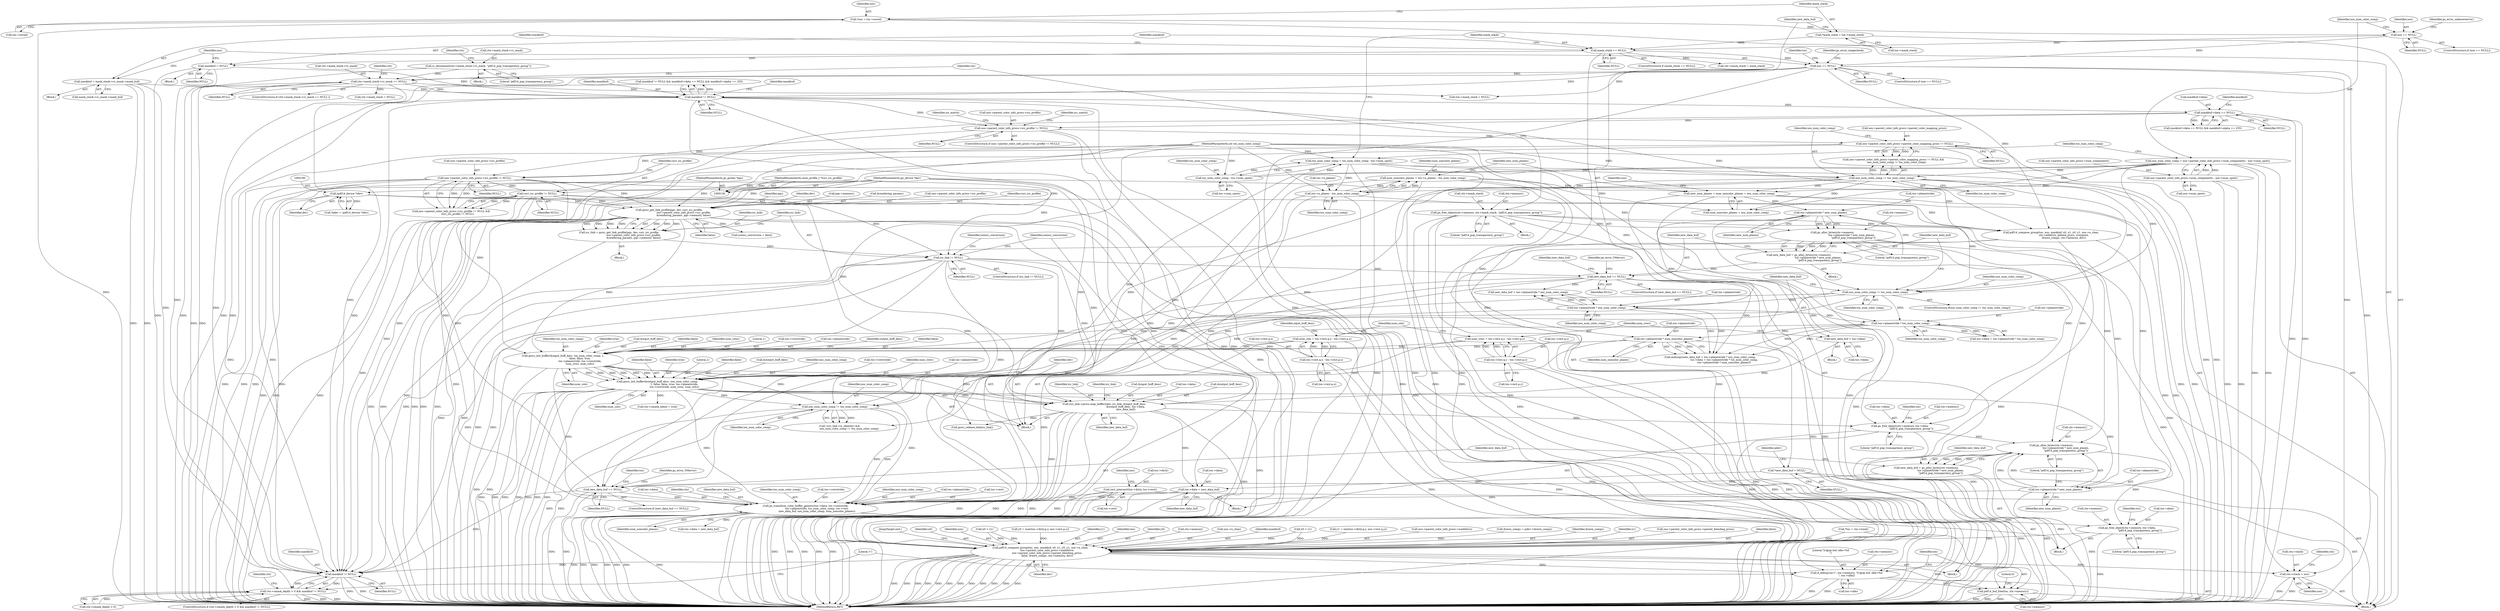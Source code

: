 digraph "0_ghostscript_d621292fb2c8157d9899dcd83fd04dd250e30fe4@API" {
"1000773" [label="(Call,gs_free_object(ctx->memory, tos->data,\n                                \"pdf14_pop_transparency_group\"))"];
"1000740" [label="(Call,gs_alloc_bytes(ctx->memory,\n                                    tos->planestride * new_num_planes,\n                                    \"pdf14_pop_transparency_group\"))"];
"1000588" [label="(Call,gs_alloc_bytes(ctx->memory,\n                                                tos->planestride * new_num_planes,\n                                                    \"pdf14_pop_transparency_group\"))"];
"1000353" [label="(Call,gs_free_object(ctx->memory, ctx->mask_stack, \"pdf14_pop_transparency_group\"))"];
"1000592" [label="(Call,tos->planestride * new_num_planes)"];
"1000502" [label="(Call,new_num_planes = num_noncolor_planes + nos_num_color_comp)"];
"1000495" [label="(Call,num_noncolor_planes = tos->n_planes - tos_num_color_comp)"];
"1000497" [label="(Call,tos->n_planes - tos_num_color_comp)"];
"1000220" [label="(Call,tos_num_color_comp = tos_num_color_comp - tos->num_spots)"];
"1000222" [label="(Call,tos_num_color_comp - tos->num_spots)"];
"1000140" [label="(MethodParameterIn,int tos_num_color_comp)"];
"1000481" [label="(Call,nos_num_color_comp != tos_num_color_comp)"];
"1000209" [label="(Call,nos_num_color_comp = nos->parent_color_info_procs->num_components - nos->num_spots)"];
"1000211" [label="(Call,nos->parent_color_info_procs->num_components - nos->num_spots)"];
"1000722" [label="(Call,gs_free_object(ctx->memory, tos->data,\n                            \"pdf14_pop_transparency_group\"))"];
"1000699" [label="(Call,(icc_link->procs.map_buffer)(dev, icc_link, &input_buff_desc,\n                                                     &output_buff_desc, tos->data,\n                                                     new_data_buf))"];
"1000552" [label="(Call,gsicc_get_link_profile(pgs, dev, curr_icc_profile,\n                                    nos->parent_color_info_procs->icc_profile,\n                                    &rendering_params, pgs->memory, false))"];
"1000137" [label="(MethodParameterIn,gs_gstate *pgs)"];
"1000184" [label="(Call,(pdf14_device *)dev)"];
"1000142" [label="(MethodParameterIn,gx_device *dev)"];
"1000516" [label="(Call,curr_icc_profile != NULL)"];
"1000141" [label="(MethodParameterIn,cmm_profile_t *curr_icc_profile)"];
"1000509" [label="(Call,nos->parent_color_info_procs->icc_profile != NULL)"];
"1000445" [label="(Call,nos->parent_color_info_procs->icc_profile != NULL)"];
"1000387" [label="(Call,maskbuf->data == NULL)"];
"1000383" [label="(Call,maskbuf != NULL)"];
"1000232" [label="(Call,maskbuf = NULL)"];
"1000228" [label="(Call,mask_stack == NULL)"];
"1000157" [label="(Call,*mask_stack = tos->mask_stack)"];
"1000204" [label="(Call,nos == NULL)"];
"1000151" [label="(Call,*nos = tos->saved)"];
"1000237" [label="(Call,maskbuf = mask_stack->rc_mask->mask_buf)"];
"1000245" [label="(Call,nos == NULL)"];
"1000345" [label="(Call,ctx->mask_stack->rc_mask == NULL)"];
"1000337" [label="(Call,rc_decrement(ctx->mask_stack->rc_mask, \"pdf14_pop_transparency_group\"))"];
"1000474" [label="(Call,nos->parent_color_info_procs->parent_color_mapping_procs != NULL)"];
"1000568" [label="(Call,icc_link != NULL)"];
"1000550" [label="(Call,icc_link = gsicc_get_link_profile(pgs, dev, curr_icc_profile,\n                                    nos->parent_color_info_procs->icc_profile,\n                                    &rendering_params, pgs->memory, false))"];
"1000667" [label="(Call,gsicc_init_buffer(&input_buff_desc, tos_num_color_comp, 1,\n                                          false, false, true,\n                                          tos->planestride, tos->rowstride,\n                                          num_rows, num_cols))"];
"1000616" [label="(Call,tos->planestride * tos_num_color_comp)"];
"1000607" [label="(Call,tos->planestride * nos_num_color_comp)"];
"1000582" [label="(Call,nos_num_color_comp != tos_num_color_comp)"];
"1000621" [label="(Call,tos->planestride * num_noncolor_planes)"];
"1000633" [label="(Call,num_rows = tos->rect.q.y - tos->rect.p.y)"];
"1000635" [label="(Call,tos->rect.q.y - tos->rect.p.y)"];
"1000650" [label="(Call,num_cols = tos->rect.q.x - tos->rect.p.x)"];
"1000652" [label="(Call,tos->rect.q.x - tos->rect.p.x)"];
"1000683" [label="(Call,gsicc_init_buffer(&output_buff_desc, nos_num_color_comp,\n                                          1, false, false, true, tos->planestride,\n                                          tos->rowstride, num_rows, num_cols))"];
"1000628" [label="(Call,new_data_buf = tos->data)"];
"1000599" [label="(Call,new_data_buf == NULL)"];
"1000586" [label="(Call,new_data_buf = gs_alloc_bytes(ctx->memory,\n                                                tos->planestride * new_num_planes,\n                                                    \"pdf14_pop_transparency_group\"))"];
"1000744" [label="(Call,tos->planestride * new_num_planes)"];
"1000756" [label="(Call,gs_transform_color_buffer_generic(tos->data, tos->rowstride,\n                            tos->planestride, tos_num_color_comp, tos->rect,\n                            new_data_buf, nos_num_color_comp, num_noncolor_planes))"];
"1000730" [label="(Call,tos->data = new_data_buf)"];
"1000168" [label="(Call,*new_data_buf = NULL)"];
"1000718" [label="(Call,nos_num_color_comp != tos_num_color_comp)"];
"1000250" [label="(Call,rect_intersect(tos->dirty, tos->rect))"];
"1000751" [label="(Call,new_data_buf == NULL)"];
"1000738" [label="(Call,new_data_buf = gs_alloc_bytes(ctx->memory,\n                                    tos->planestride * new_num_planes,\n                                    \"pdf14_pop_transparency_group\"))"];
"1000846" [label="(Call,pdf14_compose_group(tos, nos, maskbuf, x0, x1, y0, y1, nos->n_chan,\n                 nos->parent_color_info_procs->isadditive,\n                 nos->parent_color_info_procs->parent_blending_procs,\n                 false, drawn_comps, ctx->memory, dev))"];
"1000905" [label="(Call,ctx->stack = nos)"];
"1000917" [label="(Call,maskbuf != NULL)"];
"1000911" [label="(Call,ctx->smask_depth > 0 && maskbuf != NULL)"];
"1000926" [label="(Call,if_debug1m('v', ctx->memory, \"[v]pop buf, idle=%d\n\", tos->idle))"];
"1000935" [label="(Call,pdf14_buf_free(tos, ctx->memory))"];
"1000572" [label="(Call,nonicc_conversion = false)"];
"1000919" [label="(Identifier,NULL)"];
"1000182" [label="(Call,*pdev = (pdf14_device *)dev)"];
"1000509" [label="(Call,nos->parent_color_info_procs->icc_profile != NULL)"];
"1000385" [label="(Identifier,NULL)"];
"1000711" [label="(Identifier,icc_link)"];
"1000445" [label="(Call,nos->parent_color_info_procs->icc_profile != NULL)"];
"1000220" [label="(Call,tos_num_color_comp = tos_num_color_comp - tos->num_spots)"];
"1000862" [label="(Call,nos->parent_color_info_procs->parent_blending_procs)"];
"1000741" [label="(Call,ctx->memory)"];
"1000151" [label="(Call,*nos = tos->saved)"];
"1000186" [label="(Identifier,dev)"];
"1000232" [label="(Call,maskbuf = NULL)"];
"1000681" [label="(Identifier,num_rows)"];
"1000212" [label="(Call,nos->parent_color_info_procs->num_components)"];
"1000137" [label="(MethodParameterIn,gs_gstate *pgs)"];
"1000386" [label="(Call,maskbuf->data == NULL && maskbuf->alpha == 255)"];
"1000652" [label="(Call,tos->rect.q.x - tos->rect.p.x)"];
"1000498" [label="(Call,tos->n_planes)"];
"1000141" [label="(MethodParameterIn,cmm_profile_t *curr_icc_profile)"];
"1000671" [label="(Literal,1)"];
"1000729" [label="(Literal,\"pdf14_pop_transparency_group\")"];
"1000210" [label="(Identifier,nos_num_color_comp)"];
"1000688" [label="(Identifier,false)"];
"1000636" [label="(Call,tos->rect.q.y)"];
"1000494" [label="(Block,)"];
"1000346" [label="(Call,ctx->mask_stack->rc_mask)"];
"1000909" [label="(Identifier,nos)"];
"1000726" [label="(Call,tos->data)"];
"1000211" [label="(Call,nos->parent_color_info_procs->num_components - nos->num_spots)"];
"1000217" [label="(Call,nos->num_spots)"];
"1000608" [label="(Call,tos->planestride)"];
"1000259" [label="(Identifier,nos)"];
"1000573" [label="(Identifier,nonicc_conversion)"];
"1000732" [label="(Identifier,tos)"];
"1000344" [label="(ControlStructure,if (ctx->mask_stack->rc_mask == NULL ))"];
"1000678" [label="(Call,tos->rowstride)"];
"1000635" [label="(Call,tos->rect.q.y - tos->rect.p.y)"];
"1000690" [label="(Identifier,true)"];
"1000592" [label="(Call,tos->planestride * new_num_planes)"];
"1000905" [label="(Call,ctx->stack = nos)"];
"1000753" [label="(Identifier,NULL)"];
"1000867" [label="(Identifier,false)"];
"1000904" [label="(JumpTarget,exit:)"];
"1000228" [label="(Call,mask_stack == NULL)"];
"1000780" [label="(Literal,\"pdf14_pop_transparency_group\")"];
"1000850" [label="(Identifier,x0)"];
"1000233" [label="(Identifier,maskbuf)"];
"1000587" [label="(Identifier,new_data_buf)"];
"1000454" [label="(Identifier,icc_match)"];
"1000634" [label="(Identifier,num_rows)"];
"1000585" [label="(Block,)"];
"1000510" [label="(Call,nos->parent_color_info_procs->icc_profile)"];
"1000170" [label="(Identifier,NULL)"];
"1000145" [label="(Call,*tos = ctx->stack)"];
"1000669" [label="(Identifier,input_buff_desc)"];
"1000209" [label="(Call,nos_num_color_comp = nos->parent_color_info_procs->num_components - nos->num_spots)"];
"1000234" [label="(Identifier,NULL)"];
"1000906" [label="(Call,ctx->stack)"];
"1000709" [label="(Identifier,new_data_buf)"];
"1000675" [label="(Call,tos->planestride)"];
"1000581" [label="(ControlStructure,if(nos_num_color_comp != tos_num_color_comp))"];
"1000352" [label="(Block,)"];
"1000236" [label="(Block,)"];
"1000227" [label="(ControlStructure,if (mask_stack == NULL))"];
"1000568" [label="(Call,icc_link != NULL)"];
"1000685" [label="(Identifier,output_buff_desc)"];
"1000772" [label="(Identifier,num_noncolor_planes)"];
"1000512" [label="(Identifier,nos)"];
"1000755" [label="(Identifier,gs_error_VMerror)"];
"1000734" [label="(Identifier,new_data_buf)"];
"1000503" [label="(Identifier,new_num_planes)"];
"1000758" [label="(Identifier,tos)"];
"1000683" [label="(Call,gsicc_init_buffer(&output_buff_desc, nos_num_color_comp,\n                                          1, false, false, true, tos->planestride,\n                                          tos->rowstride, num_rows, num_cols))"];
"1000597" [label="(Literal,\"pdf14_pop_transparency_group\")"];
"1000942" [label="(MethodReturn,RET)"];
"1000247" [label="(Identifier,NULL)"];
"1000766" [label="(Identifier,tos_num_color_comp)"];
"1000495" [label="(Call,num_noncolor_planes = tos->n_planes - tos_num_color_comp)"];
"1000617" [label="(Call,tos->planestride)"];
"1000923" [label="(Identifier,ctx)"];
"1000738" [label="(Call,new_data_buf = gs_alloc_bytes(ctx->memory,\n                                    tos->planestride * new_num_planes,\n                                    \"pdf14_pop_transparency_group\"))"];
"1000593" [label="(Call,tos->planestride)"];
"1000473" [label="(Call,nos->parent_color_info_procs->parent_color_mapping_procs != NULL &&\n        nos_num_color_comp != tos_num_color_comp)"];
"1000700" [label="(Identifier,dev)"];
"1000446" [label="(Call,nos->parent_color_info_procs->icc_profile)"];
"1000143" [label="(Block,)"];
"1000252" [label="(Identifier,tos)"];
"1000371" [label="(Call,tos->mask_stack = NULL)"];
"1000603" [label="(Identifier,gs_error_VMerror)"];
"1000496" [label="(Identifier,num_noncolor_planes)"];
"1000483" [label="(Identifier,tos_num_color_comp)"];
"1000911" [label="(Call,ctx->smask_depth > 0 && maskbuf != NULL)"];
"1000206" [label="(Identifier,NULL)"];
"1000205" [label="(Identifier,nos)"];
"1000653" [label="(Call,tos->rect.q.x)"];
"1000760" [label="(Call,tos->rowstride)"];
"1000752" [label="(Identifier,new_data_buf)"];
"1000883" [label="(Call,pdf14_compose_group(tos, nos, maskbuf, x0, x1, y0, y1, nos->n_chan,\n                                ctx->additive, pblend_procs, overprint,\n                                drawn_comps, ctx->memory, dev))"];
"1000605" [label="(Call,new_data_buf + tos->planestride * nos_num_color_comp)"];
"1000251" [label="(Call,tos->dirty)"];
"1000719" [label="(Identifier,nos_num_color_comp)"];
"1000740" [label="(Call,gs_alloc_bytes(ctx->memory,\n                                    tos->planestride * new_num_planes,\n                                    \"pdf14_pop_transparency_group\"))"];
"1000596" [label="(Identifier,new_num_planes)"];
"1000142" [label="(MethodParameterIn,gx_device *dev)"];
"1000650" [label="(Call,num_cols = tos->rect.q.x - tos->rect.p.x)"];
"1000672" [label="(Identifier,false)"];
"1000169" [label="(Identifier,new_data_buf)"];
"1000918" [label="(Identifier,maskbuf)"];
"1000848" [label="(Identifier,nos)"];
"1000488" [label="(Call,x0 < x1)"];
"1000264" [label="(Call,y0 = max(tos->dirty.p.y, nos->rect.p.y))"];
"1000245" [label="(Call,nos == NULL)"];
"1000853" [label="(Identifier,y1)"];
"1000917" [label="(Call,maskbuf != NULL)"];
"1000588" [label="(Call,gs_alloc_bytes(ctx->memory,\n                                                tos->planestride * new_num_planes,\n                                                    \"pdf14_pop_transparency_group\"))"];
"1000168" [label="(Call,*new_data_buf = NULL)"];
"1000872" [label="(Identifier,dev)"];
"1000847" [label="(Identifier,tos)"];
"1000451" [label="(Identifier,NULL)"];
"1000852" [label="(Identifier,y0)"];
"1000869" [label="(Call,ctx->memory)"];
"1000244" [label="(ControlStructure,if (nos == NULL))"];
"1000383" [label="(Call,maskbuf != NULL)"];
"1000702" [label="(Call,&input_buff_desc)"];
"1000343" [label="(Literal,\"pdf14_pop_transparency_group\")"];
"1000682" [label="(Identifier,num_cols)"];
"1000231" [label="(Block,)"];
"1000361" [label="(Call,ctx->mask_stack = NULL)"];
"1000910" [label="(ControlStructure,if (ctx->smask_depth > 0 && maskbuf != NULL))"];
"1000731" [label="(Call,tos->data)"];
"1000607" [label="(Call,tos->planestride * nos_num_color_comp)"];
"1000748" [label="(Identifier,new_num_planes)"];
"1000670" [label="(Identifier,tos_num_color_comp)"];
"1000854" [label="(Call,nos->n_chan)"];
"1000351" [label="(Identifier,NULL)"];
"1000941" [label="(Literal,0)"];
"1000926" [label="(Call,if_debug1m('v', ctx->memory, \"[v]pop buf, idle=%d\n\", tos->idle))"];
"1000687" [label="(Literal,1)"];
"1000914" [label="(Identifier,ctx)"];
"1000849" [label="(Identifier,maskbuf)"];
"1000444" [label="(ControlStructure,if (nos->parent_color_info_procs->icc_profile != NULL))"];
"1000348" [label="(Identifier,ctx)"];
"1000912" [label="(Call,ctx->smask_depth > 0)"];
"1000497" [label="(Call,tos->n_planes - tos_num_color_comp)"];
"1000482" [label="(Identifier,nos_num_color_comp)"];
"1000387" [label="(Call,maskbuf->data == NULL)"];
"1000250" [label="(Call,rect_intersect(tos->dirty, tos->rect))"];
"1000721" [label="(Block,)"];
"1000224" [label="(Call,tos->num_spots)"];
"1000783" [label="(Identifier,tos)"];
"1000586" [label="(Call,new_data_buf = gs_alloc_bytes(ctx->memory,\n                                                tos->planestride * new_num_planes,\n                                                    \"pdf14_pop_transparency_group\"))"];
"1000771" [label="(Identifier,nos_num_color_comp)"];
"1000345" [label="(Call,ctx->mask_stack->rc_mask == NULL)"];
"1000737" [label="(Block,)"];
"1000710" [label="(Call,gsicc_release_link(icc_link))"];
"1000475" [label="(Call,nos->parent_color_info_procs->parent_color_mapping_procs)"];
"1000763" [label="(Call,tos->planestride)"];
"1000749" [label="(Literal,\"pdf14_pop_transparency_group\")"];
"1000730" [label="(Call,tos->data = new_data_buf)"];
"1000491" [label="(Call,y0 < y1)"];
"1000281" [label="(Call,y1 = min(tos->dirty.q.y, nos->rect.q.y))"];
"1000936" [label="(Identifier,tos)"];
"1000366" [label="(Call,ctx->mask_stack = mask_stack)"];
"1000622" [label="(Call,tos->planestride)"];
"1000360" [label="(Literal,\"pdf14_pop_transparency_group\")"];
"1000767" [label="(Call,tos->rect)"];
"1000629" [label="(Identifier,new_data_buf)"];
"1000222" [label="(Call,tos_num_color_comp - tos->num_spots)"];
"1000517" [label="(Identifier,curr_icc_profile)"];
"1000249" [label="(Identifier,gs_error_rangecheck)"];
"1000157" [label="(Call,*mask_stack = tos->mask_stack)"];
"1000553" [label="(Identifier,pgs)"];
"1000604" [label="(Call,memcpy(new_data_buf + tos->planestride * nos_num_color_comp,\n                                   tos->data + tos->planestride * tos_num_color_comp,\n                                   tos->planestride * num_noncolor_planes))"];
"1000600" [label="(Identifier,new_data_buf)"];
"1000204" [label="(Call,nos == NULL)"];
"1000781" [label="(Call,tos->data = new_data_buf)"];
"1000474" [label="(Call,nos->parent_color_info_procs->parent_color_mapping_procs != NULL)"];
"1000480" [label="(Identifier,NULL)"];
"1000337" [label="(Call,rc_decrement(ctx->mask_stack->rc_mask, \"pdf14_pop_transparency_group\"))"];
"1000722" [label="(Call,gs_free_object(ctx->memory, tos->data,\n                            \"pdf14_pop_transparency_group\"))"];
"1000777" [label="(Call,tos->data)"];
"1000354" [label="(Call,ctx->memory)"];
"1000230" [label="(Identifier,NULL)"];
"1000744" [label="(Call,tos->planestride * new_num_planes)"];
"1000621" [label="(Call,tos->planestride * num_noncolor_planes)"];
"1000611" [label="(Identifier,nos_num_color_comp)"];
"1000153" [label="(Call,tos->saved)"];
"1000183" [label="(Identifier,pdev)"];
"1000554" [label="(Identifier,dev)"];
"1000567" [label="(ControlStructure,if (icc_link != NULL))"];
"1000931" [label="(Literal,\"[v]pop buf, idle=%d\n\")"];
"1000706" [label="(Call,tos->data)"];
"1000699" [label="(Call,(icc_link->procs.map_buffer)(dev, icc_link, &input_buff_desc,\n                                                     &output_buff_desc, tos->data,\n                                                     new_data_buf))"];
"1000937" [label="(Call,ctx->memory)"];
"1000563" [label="(Call,pgs->memory)"];
"1000713" [label="(Call,!(icc_link->is_identity) &&\n                        nos_num_color_comp != tos_num_color_comp)"];
"1000338" [label="(Call,ctx->mask_stack->rc_mask)"];
"1000757" [label="(Call,tos->data)"];
"1000689" [label="(Identifier,false)"];
"1000704" [label="(Call,&output_buff_desc)"];
"1000516" [label="(Call,curr_icc_profile != NULL)"];
"1000152" [label="(Identifier,nos)"];
"1000684" [label="(Call,&output_buff_desc)"];
"1000745" [label="(Call,tos->planestride)"];
"1000932" [label="(Call,tos->idle)"];
"1000336" [label="(Block,)"];
"1000774" [label="(Call,ctx->memory)"];
"1000394" [label="(Identifier,maskbuf)"];
"1000158" [label="(Identifier,mask_stack)"];
"1000208" [label="(Identifier,gs_error_unknownerror)"];
"1000686" [label="(Identifier,nos_num_color_comp)"];
"1000601" [label="(Identifier,NULL)"];
"1000389" [label="(Identifier,maskbuf)"];
"1000697" [label="(Identifier,num_rows)"];
"1000756" [label="(Call,gs_transform_color_buffer_generic(tos->data, tos->rowstride,\n                            tos->planestride, tos_num_color_comp, tos->rect,\n                            new_data_buf, nos_num_color_comp, num_noncolor_planes))"];
"1000384" [label="(Identifier,maskbuf)"];
"1000582" [label="(Call,nos_num_color_comp != tos_num_color_comp)"];
"1000515" [label="(Identifier,NULL)"];
"1000569" [label="(Identifier,icc_link)"];
"1000519" [label="(Block,)"];
"1000612" [label="(Call,tos->data + tos->planestride * tos_num_color_comp)"];
"1000667" [label="(Call,gsicc_init_buffer(&input_buff_desc, tos_num_color_comp, 1,\n                                          false, false, true,\n                                          tos->planestride, tos->rowstride,\n                                          num_rows, num_cols))"];
"1000481" [label="(Call,nos_num_color_comp != tos_num_color_comp)"];
"1000674" [label="(Identifier,true)"];
"1000254" [label="(Call,tos->rect)"];
"1000388" [label="(Call,maskbuf->data)"];
"1000382" [label="(Call,maskbuf != NULL && maskbuf->data == NULL && maskbuf->alpha == 255)"];
"1000846" [label="(Call,pdf14_compose_group(tos, nos, maskbuf, x0, x1, y0, y1, nos->n_chan,\n                 nos->parent_color_info_procs->isadditive,\n                 nos->parent_color_info_procs->parent_blending_procs,\n                 false, drawn_comps, ctx->memory, dev))"];
"1000691" [label="(Call,tos->planestride)"];
"1000355" [label="(Identifier,ctx)"];
"1000750" [label="(ControlStructure,if (new_data_buf == NULL))"];
"1000633" [label="(Call,num_rows = tos->rect.q.y - tos->rect.p.y)"];
"1000221" [label="(Identifier,tos_num_color_comp)"];
"1000570" [label="(Identifier,NULL)"];
"1000718" [label="(Call,nos_num_color_comp != tos_num_color_comp)"];
"1000246" [label="(Identifier,nos)"];
"1000739" [label="(Identifier,new_data_buf)"];
"1000857" [label="(Call,nos->parent_color_info_procs->isadditive)"];
"1000643" [label="(Call,tos->rect.p.y)"];
"1000552" [label="(Call,gsicc_get_link_profile(pgs, dev, curr_icc_profile,\n                                    nos->parent_color_info_procs->icc_profile,\n                                    &rendering_params, pgs->memory, false))"];
"1000223" [label="(Identifier,tos_num_color_comp)"];
"1000584" [label="(Identifier,tos_num_color_comp)"];
"1000627" [label="(Block,)"];
"1000194" [label="(Call,drawn_comps = pdev->drawn_comps)"];
"1000628" [label="(Call,new_data_buf = tos->data)"];
"1000868" [label="(Identifier,drawn_comps)"];
"1000660" [label="(Call,tos->rect.p.x)"];
"1000518" [label="(Identifier,NULL)"];
"1000502" [label="(Call,new_num_planes = num_noncolor_planes + nos_num_color_comp)"];
"1000694" [label="(Call,tos->rowstride)"];
"1000140" [label="(MethodParameterIn,int tos_num_color_comp)"];
"1000701" [label="(Identifier,icc_link)"];
"1000698" [label="(Identifier,num_cols)"];
"1000775" [label="(Identifier,ctx)"];
"1000851" [label="(Identifier,x1)"];
"1000504" [label="(Call,num_noncolor_planes + nos_num_color_comp)"];
"1000184" [label="(Call,(pdf14_device *)dev)"];
"1000353" [label="(Call,gs_free_object(ctx->memory, ctx->mask_stack, \"pdf14_pop_transparency_group\"))"];
"1000751" [label="(Call,new_data_buf == NULL)"];
"1000616" [label="(Call,tos->planestride * tos_num_color_comp)"];
"1000589" [label="(Call,ctx->memory)"];
"1000203" [label="(ControlStructure,if (nos == NULL))"];
"1000561" [label="(Call,&rendering_params)"];
"1000391" [label="(Identifier,NULL)"];
"1000501" [label="(Identifier,tos_num_color_comp)"];
"1000935" [label="(Call,pdf14_buf_free(tos, ctx->memory))"];
"1000237" [label="(Call,maskbuf = mask_stack->rc_mask->mask_buf)"];
"1000229" [label="(Identifier,mask_stack)"];
"1000556" [label="(Call,nos->parent_color_info_procs->icc_profile)"];
"1000508" [label="(Call,nos->parent_color_info_procs->icc_profile != NULL &&\n                curr_icc_profile != NULL)"];
"1000159" [label="(Call,tos->mask_stack)"];
"1000927" [label="(Literal,'v')"];
"1000630" [label="(Call,tos->data)"];
"1000580" [label="(Block,)"];
"1000723" [label="(Call,ctx->memory)"];
"1000551" [label="(Identifier,icc_link)"];
"1000921" [label="(Call,ctx->smask_blend = true)"];
"1000238" [label="(Identifier,maskbuf)"];
"1000620" [label="(Identifier,tos_num_color_comp)"];
"1000625" [label="(Identifier,num_noncolor_planes)"];
"1000550" [label="(Call,icc_link = gsicc_get_link_profile(pgs, dev, curr_icc_profile,\n                                    nos->parent_color_info_procs->icc_profile,\n                                    &rendering_params, pgs->memory, false))"];
"1000928" [label="(Call,ctx->memory)"];
"1000598" [label="(ControlStructure,if (new_data_buf == NULL))"];
"1000469" [label="(Identifier,icc_match)"];
"1000357" [label="(Call,ctx->mask_stack)"];
"1000599" [label="(Call,new_data_buf == NULL)"];
"1000651" [label="(Identifier,num_cols)"];
"1000566" [label="(Identifier,false)"];
"1000736" [label="(Identifier,nonicc_conversion)"];
"1000668" [label="(Call,&input_buff_desc)"];
"1000673" [label="(Identifier,false)"];
"1000606" [label="(Identifier,new_data_buf)"];
"1000363" [label="(Identifier,ctx)"];
"1000770" [label="(Identifier,new_data_buf)"];
"1000583" [label="(Identifier,nos_num_color_comp)"];
"1000239" [label="(Call,mask_stack->rc_mask->mask_buf)"];
"1000773" [label="(Call,gs_free_object(ctx->memory, tos->data,\n                                \"pdf14_pop_transparency_group\"))"];
"1000555" [label="(Identifier,curr_icc_profile)"];
"1000720" [label="(Identifier,tos_num_color_comp)"];
"1000773" -> "1000737"  [label="AST: "];
"1000773" -> "1000780"  [label="CFG: "];
"1000774" -> "1000773"  [label="AST: "];
"1000777" -> "1000773"  [label="AST: "];
"1000780" -> "1000773"  [label="AST: "];
"1000783" -> "1000773"  [label="CFG: "];
"1000773" -> "1000942"  [label="DDG: "];
"1000740" -> "1000773"  [label="DDG: "];
"1000756" -> "1000773"  [label="DDG: "];
"1000773" -> "1000846"  [label="DDG: "];
"1000740" -> "1000738"  [label="AST: "];
"1000740" -> "1000749"  [label="CFG: "];
"1000741" -> "1000740"  [label="AST: "];
"1000744" -> "1000740"  [label="AST: "];
"1000749" -> "1000740"  [label="AST: "];
"1000738" -> "1000740"  [label="CFG: "];
"1000740" -> "1000942"  [label="DDG: "];
"1000740" -> "1000738"  [label="DDG: "];
"1000740" -> "1000738"  [label="DDG: "];
"1000740" -> "1000738"  [label="DDG: "];
"1000588" -> "1000740"  [label="DDG: "];
"1000353" -> "1000740"  [label="DDG: "];
"1000722" -> "1000740"  [label="DDG: "];
"1000744" -> "1000740"  [label="DDG: "];
"1000744" -> "1000740"  [label="DDG: "];
"1000588" -> "1000586"  [label="AST: "];
"1000588" -> "1000597"  [label="CFG: "];
"1000589" -> "1000588"  [label="AST: "];
"1000592" -> "1000588"  [label="AST: "];
"1000597" -> "1000588"  [label="AST: "];
"1000586" -> "1000588"  [label="CFG: "];
"1000588" -> "1000942"  [label="DDG: "];
"1000588" -> "1000586"  [label="DDG: "];
"1000588" -> "1000586"  [label="DDG: "];
"1000588" -> "1000586"  [label="DDG: "];
"1000353" -> "1000588"  [label="DDG: "];
"1000592" -> "1000588"  [label="DDG: "];
"1000592" -> "1000588"  [label="DDG: "];
"1000588" -> "1000722"  [label="DDG: "];
"1000588" -> "1000846"  [label="DDG: "];
"1000353" -> "1000352"  [label="AST: "];
"1000353" -> "1000360"  [label="CFG: "];
"1000354" -> "1000353"  [label="AST: "];
"1000357" -> "1000353"  [label="AST: "];
"1000360" -> "1000353"  [label="AST: "];
"1000363" -> "1000353"  [label="CFG: "];
"1000353" -> "1000942"  [label="DDG: "];
"1000353" -> "1000722"  [label="DDG: "];
"1000353" -> "1000846"  [label="DDG: "];
"1000353" -> "1000883"  [label="DDG: "];
"1000353" -> "1000926"  [label="DDG: "];
"1000592" -> "1000596"  [label="CFG: "];
"1000593" -> "1000592"  [label="AST: "];
"1000596" -> "1000592"  [label="AST: "];
"1000597" -> "1000592"  [label="CFG: "];
"1000592" -> "1000942"  [label="DDG: "];
"1000502" -> "1000592"  [label="DDG: "];
"1000592" -> "1000607"  [label="DDG: "];
"1000592" -> "1000744"  [label="DDG: "];
"1000502" -> "1000494"  [label="AST: "];
"1000502" -> "1000504"  [label="CFG: "];
"1000503" -> "1000502"  [label="AST: "];
"1000504" -> "1000502"  [label="AST: "];
"1000512" -> "1000502"  [label="CFG: "];
"1000502" -> "1000942"  [label="DDG: "];
"1000502" -> "1000942"  [label="DDG: "];
"1000495" -> "1000502"  [label="DDG: "];
"1000209" -> "1000502"  [label="DDG: "];
"1000481" -> "1000502"  [label="DDG: "];
"1000502" -> "1000744"  [label="DDG: "];
"1000495" -> "1000494"  [label="AST: "];
"1000495" -> "1000497"  [label="CFG: "];
"1000496" -> "1000495"  [label="AST: "];
"1000497" -> "1000495"  [label="AST: "];
"1000503" -> "1000495"  [label="CFG: "];
"1000495" -> "1000942"  [label="DDG: "];
"1000497" -> "1000495"  [label="DDG: "];
"1000497" -> "1000495"  [label="DDG: "];
"1000495" -> "1000504"  [label="DDG: "];
"1000495" -> "1000621"  [label="DDG: "];
"1000495" -> "1000756"  [label="DDG: "];
"1000497" -> "1000501"  [label="CFG: "];
"1000498" -> "1000497"  [label="AST: "];
"1000501" -> "1000497"  [label="AST: "];
"1000497" -> "1000942"  [label="DDG: "];
"1000220" -> "1000497"  [label="DDG: "];
"1000481" -> "1000497"  [label="DDG: "];
"1000140" -> "1000497"  [label="DDG: "];
"1000497" -> "1000582"  [label="DDG: "];
"1000497" -> "1000718"  [label="DDG: "];
"1000497" -> "1000756"  [label="DDG: "];
"1000220" -> "1000143"  [label="AST: "];
"1000220" -> "1000222"  [label="CFG: "];
"1000221" -> "1000220"  [label="AST: "];
"1000222" -> "1000220"  [label="AST: "];
"1000229" -> "1000220"  [label="CFG: "];
"1000220" -> "1000942"  [label="DDG: "];
"1000220" -> "1000942"  [label="DDG: "];
"1000222" -> "1000220"  [label="DDG: "];
"1000222" -> "1000220"  [label="DDG: "];
"1000140" -> "1000220"  [label="DDG: "];
"1000220" -> "1000481"  [label="DDG: "];
"1000222" -> "1000224"  [label="CFG: "];
"1000223" -> "1000222"  [label="AST: "];
"1000224" -> "1000222"  [label="AST: "];
"1000222" -> "1000942"  [label="DDG: "];
"1000140" -> "1000222"  [label="DDG: "];
"1000140" -> "1000136"  [label="AST: "];
"1000140" -> "1000942"  [label="DDG: "];
"1000140" -> "1000481"  [label="DDG: "];
"1000140" -> "1000582"  [label="DDG: "];
"1000140" -> "1000616"  [label="DDG: "];
"1000140" -> "1000667"  [label="DDG: "];
"1000140" -> "1000718"  [label="DDG: "];
"1000140" -> "1000756"  [label="DDG: "];
"1000481" -> "1000473"  [label="AST: "];
"1000481" -> "1000483"  [label="CFG: "];
"1000482" -> "1000481"  [label="AST: "];
"1000483" -> "1000481"  [label="AST: "];
"1000473" -> "1000481"  [label="CFG: "];
"1000481" -> "1000942"  [label="DDG: "];
"1000481" -> "1000942"  [label="DDG: "];
"1000481" -> "1000473"  [label="DDG: "];
"1000481" -> "1000473"  [label="DDG: "];
"1000209" -> "1000481"  [label="DDG: "];
"1000481" -> "1000504"  [label="DDG: "];
"1000481" -> "1000582"  [label="DDG: "];
"1000481" -> "1000718"  [label="DDG: "];
"1000481" -> "1000756"  [label="DDG: "];
"1000209" -> "1000143"  [label="AST: "];
"1000209" -> "1000211"  [label="CFG: "];
"1000210" -> "1000209"  [label="AST: "];
"1000211" -> "1000209"  [label="AST: "];
"1000221" -> "1000209"  [label="CFG: "];
"1000209" -> "1000942"  [label="DDG: "];
"1000209" -> "1000942"  [label="DDG: "];
"1000211" -> "1000209"  [label="DDG: "];
"1000211" -> "1000209"  [label="DDG: "];
"1000209" -> "1000504"  [label="DDG: "];
"1000209" -> "1000582"  [label="DDG: "];
"1000209" -> "1000718"  [label="DDG: "];
"1000209" -> "1000756"  [label="DDG: "];
"1000211" -> "1000217"  [label="CFG: "];
"1000212" -> "1000211"  [label="AST: "];
"1000217" -> "1000211"  [label="AST: "];
"1000211" -> "1000942"  [label="DDG: "];
"1000211" -> "1000942"  [label="DDG: "];
"1000722" -> "1000721"  [label="AST: "];
"1000722" -> "1000729"  [label="CFG: "];
"1000723" -> "1000722"  [label="AST: "];
"1000726" -> "1000722"  [label="AST: "];
"1000729" -> "1000722"  [label="AST: "];
"1000732" -> "1000722"  [label="CFG: "];
"1000722" -> "1000942"  [label="DDG: "];
"1000699" -> "1000722"  [label="DDG: "];
"1000722" -> "1000846"  [label="DDG: "];
"1000699" -> "1000580"  [label="AST: "];
"1000699" -> "1000709"  [label="CFG: "];
"1000700" -> "1000699"  [label="AST: "];
"1000701" -> "1000699"  [label="AST: "];
"1000702" -> "1000699"  [label="AST: "];
"1000704" -> "1000699"  [label="AST: "];
"1000706" -> "1000699"  [label="AST: "];
"1000709" -> "1000699"  [label="AST: "];
"1000711" -> "1000699"  [label="CFG: "];
"1000699" -> "1000942"  [label="DDG: "];
"1000699" -> "1000942"  [label="DDG: "];
"1000699" -> "1000942"  [label="DDG: "];
"1000699" -> "1000942"  [label="DDG: "];
"1000699" -> "1000942"  [label="DDG: "];
"1000552" -> "1000699"  [label="DDG: "];
"1000142" -> "1000699"  [label="DDG: "];
"1000568" -> "1000699"  [label="DDG: "];
"1000667" -> "1000699"  [label="DDG: "];
"1000683" -> "1000699"  [label="DDG: "];
"1000628" -> "1000699"  [label="DDG: "];
"1000599" -> "1000699"  [label="DDG: "];
"1000699" -> "1000710"  [label="DDG: "];
"1000699" -> "1000730"  [label="DDG: "];
"1000699" -> "1000756"  [label="DDG: "];
"1000699" -> "1000846"  [label="DDG: "];
"1000552" -> "1000550"  [label="AST: "];
"1000552" -> "1000566"  [label="CFG: "];
"1000553" -> "1000552"  [label="AST: "];
"1000554" -> "1000552"  [label="AST: "];
"1000555" -> "1000552"  [label="AST: "];
"1000556" -> "1000552"  [label="AST: "];
"1000561" -> "1000552"  [label="AST: "];
"1000563" -> "1000552"  [label="AST: "];
"1000566" -> "1000552"  [label="AST: "];
"1000550" -> "1000552"  [label="CFG: "];
"1000552" -> "1000942"  [label="DDG: "];
"1000552" -> "1000942"  [label="DDG: "];
"1000552" -> "1000942"  [label="DDG: "];
"1000552" -> "1000942"  [label="DDG: "];
"1000552" -> "1000942"  [label="DDG: "];
"1000552" -> "1000550"  [label="DDG: "];
"1000552" -> "1000550"  [label="DDG: "];
"1000552" -> "1000550"  [label="DDG: "];
"1000552" -> "1000550"  [label="DDG: "];
"1000552" -> "1000550"  [label="DDG: "];
"1000552" -> "1000550"  [label="DDG: "];
"1000552" -> "1000550"  [label="DDG: "];
"1000137" -> "1000552"  [label="DDG: "];
"1000184" -> "1000552"  [label="DDG: "];
"1000142" -> "1000552"  [label="DDG: "];
"1000516" -> "1000552"  [label="DDG: "];
"1000141" -> "1000552"  [label="DDG: "];
"1000509" -> "1000552"  [label="DDG: "];
"1000552" -> "1000572"  [label="DDG: "];
"1000552" -> "1000667"  [label="DDG: "];
"1000552" -> "1000846"  [label="DDG: "];
"1000552" -> "1000846"  [label="DDG: "];
"1000137" -> "1000136"  [label="AST: "];
"1000137" -> "1000942"  [label="DDG: "];
"1000184" -> "1000182"  [label="AST: "];
"1000184" -> "1000186"  [label="CFG: "];
"1000185" -> "1000184"  [label="AST: "];
"1000186" -> "1000184"  [label="AST: "];
"1000182" -> "1000184"  [label="CFG: "];
"1000184" -> "1000942"  [label="DDG: "];
"1000184" -> "1000182"  [label="DDG: "];
"1000142" -> "1000184"  [label="DDG: "];
"1000184" -> "1000846"  [label="DDG: "];
"1000184" -> "1000883"  [label="DDG: "];
"1000142" -> "1000136"  [label="AST: "];
"1000142" -> "1000942"  [label="DDG: "];
"1000142" -> "1000846"  [label="DDG: "];
"1000142" -> "1000883"  [label="DDG: "];
"1000516" -> "1000508"  [label="AST: "];
"1000516" -> "1000518"  [label="CFG: "];
"1000517" -> "1000516"  [label="AST: "];
"1000518" -> "1000516"  [label="AST: "];
"1000508" -> "1000516"  [label="CFG: "];
"1000516" -> "1000942"  [label="DDG: "];
"1000516" -> "1000942"  [label="DDG: "];
"1000516" -> "1000508"  [label="DDG: "];
"1000516" -> "1000508"  [label="DDG: "];
"1000141" -> "1000516"  [label="DDG: "];
"1000509" -> "1000516"  [label="DDG: "];
"1000516" -> "1000568"  [label="DDG: "];
"1000516" -> "1000751"  [label="DDG: "];
"1000516" -> "1000917"  [label="DDG: "];
"1000141" -> "1000136"  [label="AST: "];
"1000141" -> "1000942"  [label="DDG: "];
"1000509" -> "1000508"  [label="AST: "];
"1000509" -> "1000515"  [label="CFG: "];
"1000510" -> "1000509"  [label="AST: "];
"1000515" -> "1000509"  [label="AST: "];
"1000517" -> "1000509"  [label="CFG: "];
"1000508" -> "1000509"  [label="CFG: "];
"1000509" -> "1000942"  [label="DDG: "];
"1000509" -> "1000942"  [label="DDG: "];
"1000509" -> "1000508"  [label="DDG: "];
"1000509" -> "1000508"  [label="DDG: "];
"1000445" -> "1000509"  [label="DDG: "];
"1000474" -> "1000509"  [label="DDG: "];
"1000509" -> "1000568"  [label="DDG: "];
"1000509" -> "1000751"  [label="DDG: "];
"1000509" -> "1000917"  [label="DDG: "];
"1000445" -> "1000444"  [label="AST: "];
"1000445" -> "1000451"  [label="CFG: "];
"1000446" -> "1000445"  [label="AST: "];
"1000451" -> "1000445"  [label="AST: "];
"1000454" -> "1000445"  [label="CFG: "];
"1000469" -> "1000445"  [label="CFG: "];
"1000445" -> "1000942"  [label="DDG: "];
"1000445" -> "1000942"  [label="DDG: "];
"1000387" -> "1000445"  [label="DDG: "];
"1000383" -> "1000445"  [label="DDG: "];
"1000445" -> "1000474"  [label="DDG: "];
"1000387" -> "1000386"  [label="AST: "];
"1000387" -> "1000391"  [label="CFG: "];
"1000388" -> "1000387"  [label="AST: "];
"1000391" -> "1000387"  [label="AST: "];
"1000394" -> "1000387"  [label="CFG: "];
"1000386" -> "1000387"  [label="CFG: "];
"1000387" -> "1000942"  [label="DDG: "];
"1000387" -> "1000942"  [label="DDG: "];
"1000387" -> "1000386"  [label="DDG: "];
"1000387" -> "1000386"  [label="DDG: "];
"1000383" -> "1000387"  [label="DDG: "];
"1000387" -> "1000917"  [label="DDG: "];
"1000383" -> "1000382"  [label="AST: "];
"1000383" -> "1000385"  [label="CFG: "];
"1000384" -> "1000383"  [label="AST: "];
"1000385" -> "1000383"  [label="AST: "];
"1000389" -> "1000383"  [label="CFG: "];
"1000382" -> "1000383"  [label="CFG: "];
"1000383" -> "1000942"  [label="DDG: "];
"1000383" -> "1000942"  [label="DDG: "];
"1000383" -> "1000382"  [label="DDG: "];
"1000383" -> "1000382"  [label="DDG: "];
"1000232" -> "1000383"  [label="DDG: "];
"1000237" -> "1000383"  [label="DDG: "];
"1000245" -> "1000383"  [label="DDG: "];
"1000345" -> "1000383"  [label="DDG: "];
"1000383" -> "1000846"  [label="DDG: "];
"1000383" -> "1000883"  [label="DDG: "];
"1000383" -> "1000917"  [label="DDG: "];
"1000383" -> "1000917"  [label="DDG: "];
"1000232" -> "1000231"  [label="AST: "];
"1000232" -> "1000234"  [label="CFG: "];
"1000233" -> "1000232"  [label="AST: "];
"1000234" -> "1000232"  [label="AST: "];
"1000246" -> "1000232"  [label="CFG: "];
"1000232" -> "1000942"  [label="DDG: "];
"1000228" -> "1000232"  [label="DDG: "];
"1000232" -> "1000917"  [label="DDG: "];
"1000228" -> "1000227"  [label="AST: "];
"1000228" -> "1000230"  [label="CFG: "];
"1000229" -> "1000228"  [label="AST: "];
"1000230" -> "1000228"  [label="AST: "];
"1000233" -> "1000228"  [label="CFG: "];
"1000238" -> "1000228"  [label="CFG: "];
"1000228" -> "1000942"  [label="DDG: "];
"1000157" -> "1000228"  [label="DDG: "];
"1000204" -> "1000228"  [label="DDG: "];
"1000228" -> "1000245"  [label="DDG: "];
"1000228" -> "1000366"  [label="DDG: "];
"1000157" -> "1000143"  [label="AST: "];
"1000157" -> "1000159"  [label="CFG: "];
"1000158" -> "1000157"  [label="AST: "];
"1000159" -> "1000157"  [label="AST: "];
"1000169" -> "1000157"  [label="CFG: "];
"1000204" -> "1000203"  [label="AST: "];
"1000204" -> "1000206"  [label="CFG: "];
"1000205" -> "1000204"  [label="AST: "];
"1000206" -> "1000204"  [label="AST: "];
"1000208" -> "1000204"  [label="CFG: "];
"1000210" -> "1000204"  [label="CFG: "];
"1000151" -> "1000204"  [label="DDG: "];
"1000204" -> "1000245"  [label="DDG: "];
"1000151" -> "1000143"  [label="AST: "];
"1000151" -> "1000153"  [label="CFG: "];
"1000152" -> "1000151"  [label="AST: "];
"1000153" -> "1000151"  [label="AST: "];
"1000158" -> "1000151"  [label="CFG: "];
"1000151" -> "1000942"  [label="DDG: "];
"1000237" -> "1000236"  [label="AST: "];
"1000237" -> "1000239"  [label="CFG: "];
"1000238" -> "1000237"  [label="AST: "];
"1000239" -> "1000237"  [label="AST: "];
"1000246" -> "1000237"  [label="CFG: "];
"1000237" -> "1000942"  [label="DDG: "];
"1000237" -> "1000942"  [label="DDG: "];
"1000237" -> "1000917"  [label="DDG: "];
"1000245" -> "1000244"  [label="AST: "];
"1000245" -> "1000247"  [label="CFG: "];
"1000246" -> "1000245"  [label="AST: "];
"1000247" -> "1000245"  [label="AST: "];
"1000249" -> "1000245"  [label="CFG: "];
"1000252" -> "1000245"  [label="CFG: "];
"1000245" -> "1000942"  [label="DDG: "];
"1000245" -> "1000345"  [label="DDG: "];
"1000245" -> "1000371"  [label="DDG: "];
"1000245" -> "1000846"  [label="DDG: "];
"1000245" -> "1000883"  [label="DDG: "];
"1000245" -> "1000905"  [label="DDG: "];
"1000245" -> "1000917"  [label="DDG: "];
"1000345" -> "1000344"  [label="AST: "];
"1000345" -> "1000351"  [label="CFG: "];
"1000346" -> "1000345"  [label="AST: "];
"1000351" -> "1000345"  [label="AST: "];
"1000355" -> "1000345"  [label="CFG: "];
"1000363" -> "1000345"  [label="CFG: "];
"1000345" -> "1000942"  [label="DDG: "];
"1000345" -> "1000942"  [label="DDG: "];
"1000337" -> "1000345"  [label="DDG: "];
"1000345" -> "1000361"  [label="DDG: "];
"1000345" -> "1000371"  [label="DDG: "];
"1000345" -> "1000917"  [label="DDG: "];
"1000337" -> "1000336"  [label="AST: "];
"1000337" -> "1000343"  [label="CFG: "];
"1000338" -> "1000337"  [label="AST: "];
"1000343" -> "1000337"  [label="AST: "];
"1000348" -> "1000337"  [label="CFG: "];
"1000337" -> "1000942"  [label="DDG: "];
"1000474" -> "1000473"  [label="AST: "];
"1000474" -> "1000480"  [label="CFG: "];
"1000475" -> "1000474"  [label="AST: "];
"1000480" -> "1000474"  [label="AST: "];
"1000482" -> "1000474"  [label="CFG: "];
"1000473" -> "1000474"  [label="CFG: "];
"1000474" -> "1000942"  [label="DDG: "];
"1000474" -> "1000942"  [label="DDG: "];
"1000474" -> "1000473"  [label="DDG: "];
"1000474" -> "1000473"  [label="DDG: "];
"1000474" -> "1000917"  [label="DDG: "];
"1000568" -> "1000567"  [label="AST: "];
"1000568" -> "1000570"  [label="CFG: "];
"1000569" -> "1000568"  [label="AST: "];
"1000570" -> "1000568"  [label="AST: "];
"1000573" -> "1000568"  [label="CFG: "];
"1000736" -> "1000568"  [label="CFG: "];
"1000568" -> "1000942"  [label="DDG: "];
"1000568" -> "1000942"  [label="DDG: "];
"1000568" -> "1000942"  [label="DDG: "];
"1000550" -> "1000568"  [label="DDG: "];
"1000568" -> "1000599"  [label="DDG: "];
"1000568" -> "1000710"  [label="DDG: "];
"1000568" -> "1000751"  [label="DDG: "];
"1000568" -> "1000917"  [label="DDG: "];
"1000550" -> "1000519"  [label="AST: "];
"1000551" -> "1000550"  [label="AST: "];
"1000569" -> "1000550"  [label="CFG: "];
"1000550" -> "1000942"  [label="DDG: "];
"1000667" -> "1000580"  [label="AST: "];
"1000667" -> "1000682"  [label="CFG: "];
"1000668" -> "1000667"  [label="AST: "];
"1000670" -> "1000667"  [label="AST: "];
"1000671" -> "1000667"  [label="AST: "];
"1000672" -> "1000667"  [label="AST: "];
"1000673" -> "1000667"  [label="AST: "];
"1000674" -> "1000667"  [label="AST: "];
"1000675" -> "1000667"  [label="AST: "];
"1000678" -> "1000667"  [label="AST: "];
"1000681" -> "1000667"  [label="AST: "];
"1000682" -> "1000667"  [label="AST: "];
"1000685" -> "1000667"  [label="CFG: "];
"1000667" -> "1000942"  [label="DDG: "];
"1000667" -> "1000942"  [label="DDG: "];
"1000616" -> "1000667"  [label="DDG: "];
"1000582" -> "1000667"  [label="DDG: "];
"1000621" -> "1000667"  [label="DDG: "];
"1000633" -> "1000667"  [label="DDG: "];
"1000650" -> "1000667"  [label="DDG: "];
"1000667" -> "1000683"  [label="DDG: "];
"1000667" -> "1000683"  [label="DDG: "];
"1000667" -> "1000683"  [label="DDG: "];
"1000667" -> "1000683"  [label="DDG: "];
"1000667" -> "1000683"  [label="DDG: "];
"1000667" -> "1000683"  [label="DDG: "];
"1000667" -> "1000718"  [label="DDG: "];
"1000667" -> "1000756"  [label="DDG: "];
"1000616" -> "1000612"  [label="AST: "];
"1000616" -> "1000620"  [label="CFG: "];
"1000617" -> "1000616"  [label="AST: "];
"1000620" -> "1000616"  [label="AST: "];
"1000612" -> "1000616"  [label="CFG: "];
"1000616" -> "1000604"  [label="DDG: "];
"1000616" -> "1000604"  [label="DDG: "];
"1000616" -> "1000612"  [label="DDG: "];
"1000616" -> "1000612"  [label="DDG: "];
"1000607" -> "1000616"  [label="DDG: "];
"1000582" -> "1000616"  [label="DDG: "];
"1000616" -> "1000621"  [label="DDG: "];
"1000607" -> "1000605"  [label="AST: "];
"1000607" -> "1000611"  [label="CFG: "];
"1000608" -> "1000607"  [label="AST: "];
"1000611" -> "1000607"  [label="AST: "];
"1000605" -> "1000607"  [label="CFG: "];
"1000607" -> "1000604"  [label="DDG: "];
"1000607" -> "1000604"  [label="DDG: "];
"1000607" -> "1000605"  [label="DDG: "];
"1000607" -> "1000605"  [label="DDG: "];
"1000582" -> "1000607"  [label="DDG: "];
"1000607" -> "1000683"  [label="DDG: "];
"1000582" -> "1000581"  [label="AST: "];
"1000582" -> "1000584"  [label="CFG: "];
"1000583" -> "1000582"  [label="AST: "];
"1000584" -> "1000582"  [label="AST: "];
"1000587" -> "1000582"  [label="CFG: "];
"1000629" -> "1000582"  [label="CFG: "];
"1000582" -> "1000683"  [label="DDG: "];
"1000582" -> "1000713"  [label="DDG: "];
"1000621" -> "1000604"  [label="AST: "];
"1000621" -> "1000625"  [label="CFG: "];
"1000622" -> "1000621"  [label="AST: "];
"1000625" -> "1000621"  [label="AST: "];
"1000604" -> "1000621"  [label="CFG: "];
"1000621" -> "1000942"  [label="DDG: "];
"1000621" -> "1000604"  [label="DDG: "];
"1000621" -> "1000604"  [label="DDG: "];
"1000621" -> "1000756"  [label="DDG: "];
"1000633" -> "1000580"  [label="AST: "];
"1000633" -> "1000635"  [label="CFG: "];
"1000634" -> "1000633"  [label="AST: "];
"1000635" -> "1000633"  [label="AST: "];
"1000651" -> "1000633"  [label="CFG: "];
"1000633" -> "1000942"  [label="DDG: "];
"1000635" -> "1000633"  [label="DDG: "];
"1000635" -> "1000633"  [label="DDG: "];
"1000635" -> "1000643"  [label="CFG: "];
"1000636" -> "1000635"  [label="AST: "];
"1000643" -> "1000635"  [label="AST: "];
"1000635" -> "1000942"  [label="DDG: "];
"1000635" -> "1000942"  [label="DDG: "];
"1000650" -> "1000580"  [label="AST: "];
"1000650" -> "1000652"  [label="CFG: "];
"1000651" -> "1000650"  [label="AST: "];
"1000652" -> "1000650"  [label="AST: "];
"1000669" -> "1000650"  [label="CFG: "];
"1000650" -> "1000942"  [label="DDG: "];
"1000652" -> "1000650"  [label="DDG: "];
"1000652" -> "1000650"  [label="DDG: "];
"1000652" -> "1000660"  [label="CFG: "];
"1000653" -> "1000652"  [label="AST: "];
"1000660" -> "1000652"  [label="AST: "];
"1000652" -> "1000942"  [label="DDG: "];
"1000652" -> "1000942"  [label="DDG: "];
"1000683" -> "1000580"  [label="AST: "];
"1000683" -> "1000698"  [label="CFG: "];
"1000684" -> "1000683"  [label="AST: "];
"1000686" -> "1000683"  [label="AST: "];
"1000687" -> "1000683"  [label="AST: "];
"1000688" -> "1000683"  [label="AST: "];
"1000689" -> "1000683"  [label="AST: "];
"1000690" -> "1000683"  [label="AST: "];
"1000691" -> "1000683"  [label="AST: "];
"1000694" -> "1000683"  [label="AST: "];
"1000697" -> "1000683"  [label="AST: "];
"1000698" -> "1000683"  [label="AST: "];
"1000700" -> "1000683"  [label="CFG: "];
"1000683" -> "1000942"  [label="DDG: "];
"1000683" -> "1000942"  [label="DDG: "];
"1000683" -> "1000942"  [label="DDG: "];
"1000683" -> "1000942"  [label="DDG: "];
"1000683" -> "1000942"  [label="DDG: "];
"1000683" -> "1000942"  [label="DDG: "];
"1000683" -> "1000942"  [label="DDG: "];
"1000683" -> "1000718"  [label="DDG: "];
"1000683" -> "1000744"  [label="DDG: "];
"1000683" -> "1000756"  [label="DDG: "];
"1000683" -> "1000756"  [label="DDG: "];
"1000683" -> "1000846"  [label="DDG: "];
"1000683" -> "1000921"  [label="DDG: "];
"1000628" -> "1000627"  [label="AST: "];
"1000628" -> "1000630"  [label="CFG: "];
"1000629" -> "1000628"  [label="AST: "];
"1000630" -> "1000628"  [label="AST: "];
"1000634" -> "1000628"  [label="CFG: "];
"1000599" -> "1000598"  [label="AST: "];
"1000599" -> "1000601"  [label="CFG: "];
"1000600" -> "1000599"  [label="AST: "];
"1000601" -> "1000599"  [label="AST: "];
"1000603" -> "1000599"  [label="CFG: "];
"1000606" -> "1000599"  [label="CFG: "];
"1000599" -> "1000942"  [label="DDG: "];
"1000599" -> "1000942"  [label="DDG: "];
"1000586" -> "1000599"  [label="DDG: "];
"1000599" -> "1000604"  [label="DDG: "];
"1000599" -> "1000605"  [label="DDG: "];
"1000599" -> "1000751"  [label="DDG: "];
"1000599" -> "1000917"  [label="DDG: "];
"1000586" -> "1000585"  [label="AST: "];
"1000587" -> "1000586"  [label="AST: "];
"1000600" -> "1000586"  [label="CFG: "];
"1000586" -> "1000942"  [label="DDG: "];
"1000744" -> "1000748"  [label="CFG: "];
"1000745" -> "1000744"  [label="AST: "];
"1000748" -> "1000744"  [label="AST: "];
"1000749" -> "1000744"  [label="CFG: "];
"1000744" -> "1000942"  [label="DDG: "];
"1000744" -> "1000756"  [label="DDG: "];
"1000756" -> "1000737"  [label="AST: "];
"1000756" -> "1000772"  [label="CFG: "];
"1000757" -> "1000756"  [label="AST: "];
"1000760" -> "1000756"  [label="AST: "];
"1000763" -> "1000756"  [label="AST: "];
"1000766" -> "1000756"  [label="AST: "];
"1000767" -> "1000756"  [label="AST: "];
"1000770" -> "1000756"  [label="AST: "];
"1000771" -> "1000756"  [label="AST: "];
"1000772" -> "1000756"  [label="AST: "];
"1000775" -> "1000756"  [label="CFG: "];
"1000756" -> "1000942"  [label="DDG: "];
"1000756" -> "1000942"  [label="DDG: "];
"1000756" -> "1000942"  [label="DDG: "];
"1000756" -> "1000942"  [label="DDG: "];
"1000756" -> "1000942"  [label="DDG: "];
"1000756" -> "1000942"  [label="DDG: "];
"1000756" -> "1000942"  [label="DDG: "];
"1000730" -> "1000756"  [label="DDG: "];
"1000718" -> "1000756"  [label="DDG: "];
"1000718" -> "1000756"  [label="DDG: "];
"1000250" -> "1000756"  [label="DDG: "];
"1000751" -> "1000756"  [label="DDG: "];
"1000756" -> "1000781"  [label="DDG: "];
"1000730" -> "1000721"  [label="AST: "];
"1000730" -> "1000734"  [label="CFG: "];
"1000731" -> "1000730"  [label="AST: "];
"1000734" -> "1000730"  [label="AST: "];
"1000736" -> "1000730"  [label="CFG: "];
"1000730" -> "1000942"  [label="DDG: "];
"1000730" -> "1000942"  [label="DDG: "];
"1000168" -> "1000730"  [label="DDG: "];
"1000168" -> "1000143"  [label="AST: "];
"1000168" -> "1000170"  [label="CFG: "];
"1000169" -> "1000168"  [label="AST: "];
"1000170" -> "1000168"  [label="AST: "];
"1000183" -> "1000168"  [label="CFG: "];
"1000168" -> "1000942"  [label="DDG: "];
"1000718" -> "1000713"  [label="AST: "];
"1000718" -> "1000720"  [label="CFG: "];
"1000719" -> "1000718"  [label="AST: "];
"1000720" -> "1000718"  [label="AST: "];
"1000713" -> "1000718"  [label="CFG: "];
"1000718" -> "1000942"  [label="DDG: "];
"1000718" -> "1000942"  [label="DDG: "];
"1000718" -> "1000713"  [label="DDG: "];
"1000718" -> "1000713"  [label="DDG: "];
"1000250" -> "1000143"  [label="AST: "];
"1000250" -> "1000254"  [label="CFG: "];
"1000251" -> "1000250"  [label="AST: "];
"1000254" -> "1000250"  [label="AST: "];
"1000259" -> "1000250"  [label="CFG: "];
"1000250" -> "1000942"  [label="DDG: "];
"1000250" -> "1000942"  [label="DDG: "];
"1000250" -> "1000942"  [label="DDG: "];
"1000751" -> "1000750"  [label="AST: "];
"1000751" -> "1000753"  [label="CFG: "];
"1000752" -> "1000751"  [label="AST: "];
"1000753" -> "1000751"  [label="AST: "];
"1000755" -> "1000751"  [label="CFG: "];
"1000758" -> "1000751"  [label="CFG: "];
"1000751" -> "1000942"  [label="DDG: "];
"1000751" -> "1000942"  [label="DDG: "];
"1000738" -> "1000751"  [label="DDG: "];
"1000751" -> "1000917"  [label="DDG: "];
"1000738" -> "1000737"  [label="AST: "];
"1000739" -> "1000738"  [label="AST: "];
"1000752" -> "1000738"  [label="CFG: "];
"1000738" -> "1000942"  [label="DDG: "];
"1000846" -> "1000494"  [label="AST: "];
"1000846" -> "1000872"  [label="CFG: "];
"1000847" -> "1000846"  [label="AST: "];
"1000848" -> "1000846"  [label="AST: "];
"1000849" -> "1000846"  [label="AST: "];
"1000850" -> "1000846"  [label="AST: "];
"1000851" -> "1000846"  [label="AST: "];
"1000852" -> "1000846"  [label="AST: "];
"1000853" -> "1000846"  [label="AST: "];
"1000854" -> "1000846"  [label="AST: "];
"1000857" -> "1000846"  [label="AST: "];
"1000862" -> "1000846"  [label="AST: "];
"1000867" -> "1000846"  [label="AST: "];
"1000868" -> "1000846"  [label="AST: "];
"1000869" -> "1000846"  [label="AST: "];
"1000872" -> "1000846"  [label="AST: "];
"1000904" -> "1000846"  [label="CFG: "];
"1000846" -> "1000942"  [label="DDG: "];
"1000846" -> "1000942"  [label="DDG: "];
"1000846" -> "1000942"  [label="DDG: "];
"1000846" -> "1000942"  [label="DDG: "];
"1000846" -> "1000942"  [label="DDG: "];
"1000846" -> "1000942"  [label="DDG: "];
"1000846" -> "1000942"  [label="DDG: "];
"1000846" -> "1000942"  [label="DDG: "];
"1000846" -> "1000942"  [label="DDG: "];
"1000846" -> "1000942"  [label="DDG: "];
"1000846" -> "1000942"  [label="DDG: "];
"1000846" -> "1000942"  [label="DDG: "];
"1000145" -> "1000846"  [label="DDG: "];
"1000488" -> "1000846"  [label="DDG: "];
"1000488" -> "1000846"  [label="DDG: "];
"1000264" -> "1000846"  [label="DDG: "];
"1000491" -> "1000846"  [label="DDG: "];
"1000491" -> "1000846"  [label="DDG: "];
"1000281" -> "1000846"  [label="DDG: "];
"1000194" -> "1000846"  [label="DDG: "];
"1000846" -> "1000905"  [label="DDG: "];
"1000846" -> "1000917"  [label="DDG: "];
"1000846" -> "1000926"  [label="DDG: "];
"1000846" -> "1000935"  [label="DDG: "];
"1000905" -> "1000143"  [label="AST: "];
"1000905" -> "1000909"  [label="CFG: "];
"1000906" -> "1000905"  [label="AST: "];
"1000909" -> "1000905"  [label="AST: "];
"1000914" -> "1000905"  [label="CFG: "];
"1000905" -> "1000942"  [label="DDG: "];
"1000905" -> "1000942"  [label="DDG: "];
"1000883" -> "1000905"  [label="DDG: "];
"1000917" -> "1000911"  [label="AST: "];
"1000917" -> "1000919"  [label="CFG: "];
"1000918" -> "1000917"  [label="AST: "];
"1000919" -> "1000917"  [label="AST: "];
"1000911" -> "1000917"  [label="CFG: "];
"1000917" -> "1000942"  [label="DDG: "];
"1000917" -> "1000942"  [label="DDG: "];
"1000917" -> "1000911"  [label="DDG: "];
"1000917" -> "1000911"  [label="DDG: "];
"1000883" -> "1000917"  [label="DDG: "];
"1000911" -> "1000910"  [label="AST: "];
"1000911" -> "1000912"  [label="CFG: "];
"1000912" -> "1000911"  [label="AST: "];
"1000923" -> "1000911"  [label="CFG: "];
"1000927" -> "1000911"  [label="CFG: "];
"1000911" -> "1000942"  [label="DDG: "];
"1000911" -> "1000942"  [label="DDG: "];
"1000911" -> "1000942"  [label="DDG: "];
"1000912" -> "1000911"  [label="DDG: "];
"1000912" -> "1000911"  [label="DDG: "];
"1000382" -> "1000911"  [label="DDG: "];
"1000926" -> "1000143"  [label="AST: "];
"1000926" -> "1000932"  [label="CFG: "];
"1000927" -> "1000926"  [label="AST: "];
"1000928" -> "1000926"  [label="AST: "];
"1000931" -> "1000926"  [label="AST: "];
"1000932" -> "1000926"  [label="AST: "];
"1000936" -> "1000926"  [label="CFG: "];
"1000926" -> "1000942"  [label="DDG: "];
"1000926" -> "1000942"  [label="DDG: "];
"1000883" -> "1000926"  [label="DDG: "];
"1000926" -> "1000935"  [label="DDG: "];
"1000935" -> "1000143"  [label="AST: "];
"1000935" -> "1000937"  [label="CFG: "];
"1000936" -> "1000935"  [label="AST: "];
"1000937" -> "1000935"  [label="AST: "];
"1000941" -> "1000935"  [label="CFG: "];
"1000935" -> "1000942"  [label="DDG: "];
"1000935" -> "1000942"  [label="DDG: "];
"1000935" -> "1000942"  [label="DDG: "];
"1000883" -> "1000935"  [label="DDG: "];
"1000145" -> "1000935"  [label="DDG: "];
}
